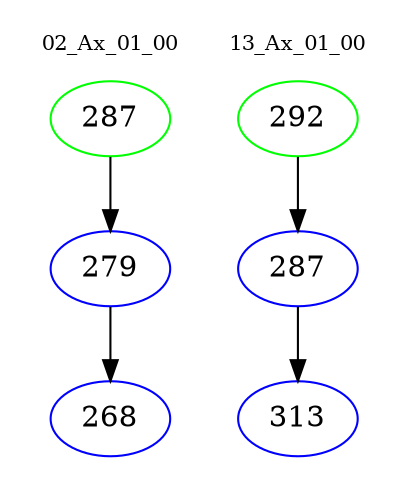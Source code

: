 digraph{
subgraph cluster_0 {
color = white
label = "02_Ax_01_00";
fontsize=10;
T0_287 [label="287", color="green"]
T0_287 -> T0_279 [color="black"]
T0_279 [label="279", color="blue"]
T0_279 -> T0_268 [color="black"]
T0_268 [label="268", color="blue"]
}
subgraph cluster_1 {
color = white
label = "13_Ax_01_00";
fontsize=10;
T1_292 [label="292", color="green"]
T1_292 -> T1_287 [color="black"]
T1_287 [label="287", color="blue"]
T1_287 -> T1_313 [color="black"]
T1_313 [label="313", color="blue"]
}
}
